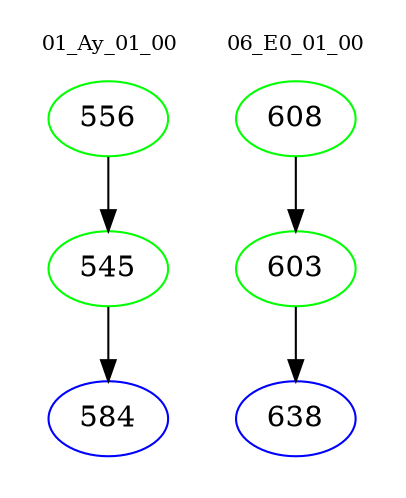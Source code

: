 digraph{
subgraph cluster_0 {
color = white
label = "01_Ay_01_00";
fontsize=10;
T0_556 [label="556", color="green"]
T0_556 -> T0_545 [color="black"]
T0_545 [label="545", color="green"]
T0_545 -> T0_584 [color="black"]
T0_584 [label="584", color="blue"]
}
subgraph cluster_1 {
color = white
label = "06_E0_01_00";
fontsize=10;
T1_608 [label="608", color="green"]
T1_608 -> T1_603 [color="black"]
T1_603 [label="603", color="green"]
T1_603 -> T1_638 [color="black"]
T1_638 [label="638", color="blue"]
}
}
